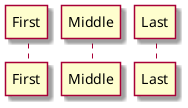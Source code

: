 @startuml

skin rose

participant Last order 30
participant Middle order 20
participant First order 10

@enduml